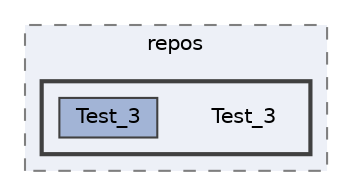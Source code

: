 digraph "C:/Users/vasja/source/repos/Test_3"
{
 // LATEX_PDF_SIZE
  bgcolor="transparent";
  edge [fontname=Helvetica,fontsize=10,labelfontname=Helvetica,labelfontsize=10];
  node [fontname=Helvetica,fontsize=10,shape=box,height=0.2,width=0.4];
  compound=true
  subgraph clusterdir_030818c7b2a095927af47a76b6e521ed {
    graph [ bgcolor="#edf0f7", pencolor="grey50", label="repos", fontname=Helvetica,fontsize=10 style="filled,dashed", URL="dir_030818c7b2a095927af47a76b6e521ed.html",tooltip=""]
  subgraph clusterdir_54b7c762e3c4d0030cde41a5bbbc274d {
    graph [ bgcolor="#edf0f7", pencolor="grey25", label="", fontname=Helvetica,fontsize=10 style="filled,bold", URL="dir_54b7c762e3c4d0030cde41a5bbbc274d.html",tooltip=""]
    dir_54b7c762e3c4d0030cde41a5bbbc274d [shape=plaintext, label="Test_3"];
  dir_39028bc7b683c4c277ebb858a0be7ab4 [label="Test_3", fillcolor="#a2b4d6", color="grey25", style="filled", URL="dir_39028bc7b683c4c277ebb858a0be7ab4.html",tooltip=""];
  }
  }
}
